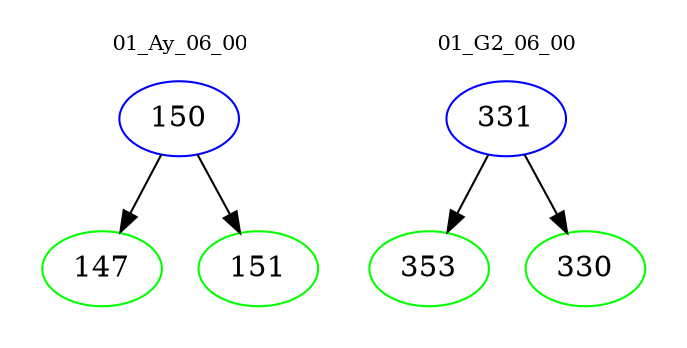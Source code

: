 digraph{
subgraph cluster_0 {
color = white
label = "01_Ay_06_00";
fontsize=10;
T0_150 [label="150", color="blue"]
T0_150 -> T0_147 [color="black"]
T0_147 [label="147", color="green"]
T0_150 -> T0_151 [color="black"]
T0_151 [label="151", color="green"]
}
subgraph cluster_1 {
color = white
label = "01_G2_06_00";
fontsize=10;
T1_331 [label="331", color="blue"]
T1_331 -> T1_353 [color="black"]
T1_353 [label="353", color="green"]
T1_331 -> T1_330 [color="black"]
T1_330 [label="330", color="green"]
}
}
